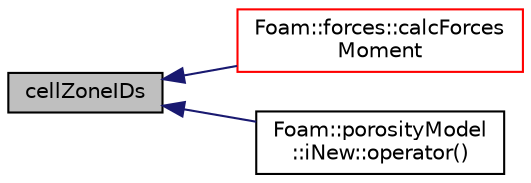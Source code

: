 digraph "cellZoneIDs"
{
  bgcolor="transparent";
  edge [fontname="Helvetica",fontsize="10",labelfontname="Helvetica",labelfontsize="10"];
  node [fontname="Helvetica",fontsize="10",shape=record];
  rankdir="LR";
  Node1 [label="cellZoneIDs",height=0.2,width=0.4,color="black", fillcolor="grey75", style="filled", fontcolor="black"];
  Node1 -> Node2 [dir="back",color="midnightblue",fontsize="10",style="solid",fontname="Helvetica"];
  Node2 [label="Foam::forces::calcForces\lMoment",height=0.2,width=0.4,color="red",URL="$a00856.html#a71e93fd80e1ccacbf30c602b4ea11abc",tooltip="Calculate the forces and moments. "];
  Node1 -> Node3 [dir="back",color="midnightblue",fontsize="10",style="solid",fontname="Helvetica"];
  Node3 [label="Foam::porosityModel\l::iNew::operator()",height=0.2,width=0.4,color="black",URL="$a01083.html#a382b44e2f88733d70ae67147761e704b"];
}
